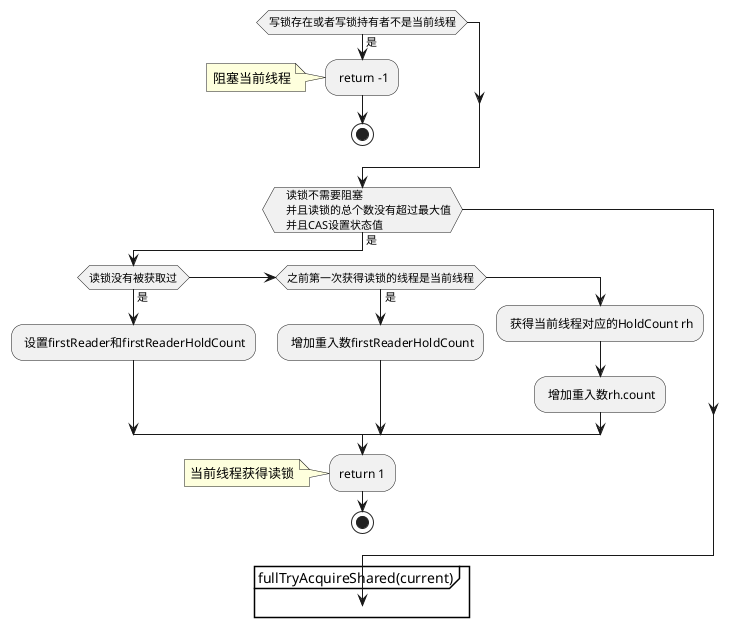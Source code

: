 @startuml
if (写锁存在或者写锁持有者不是当前线程) then (是)
    : return -1;
    note left
        阻塞当前线程
    endnote
    stop;
endif
if (    读锁不需要阻塞
    并且读锁的总个数没有超过最大值
    并且CAS设置状态值) then (是)
    if (读锁没有被获取过) then (是)
        : 设置firstReader和firstReaderHoldCount;
    else if (之前第一次获得读锁的线程是当前线程) then (是)
        : 增加重入数firstReaderHoldCount;
    else
        : 获得当前线程对应的HoldCount rh;
        : 增加重入数rh.count;
    endif
    :return 1;
    note left
        当前线程获得读锁
    endnote
    stop;
endif
partition fullTryAcquireShared(current)
@enduml